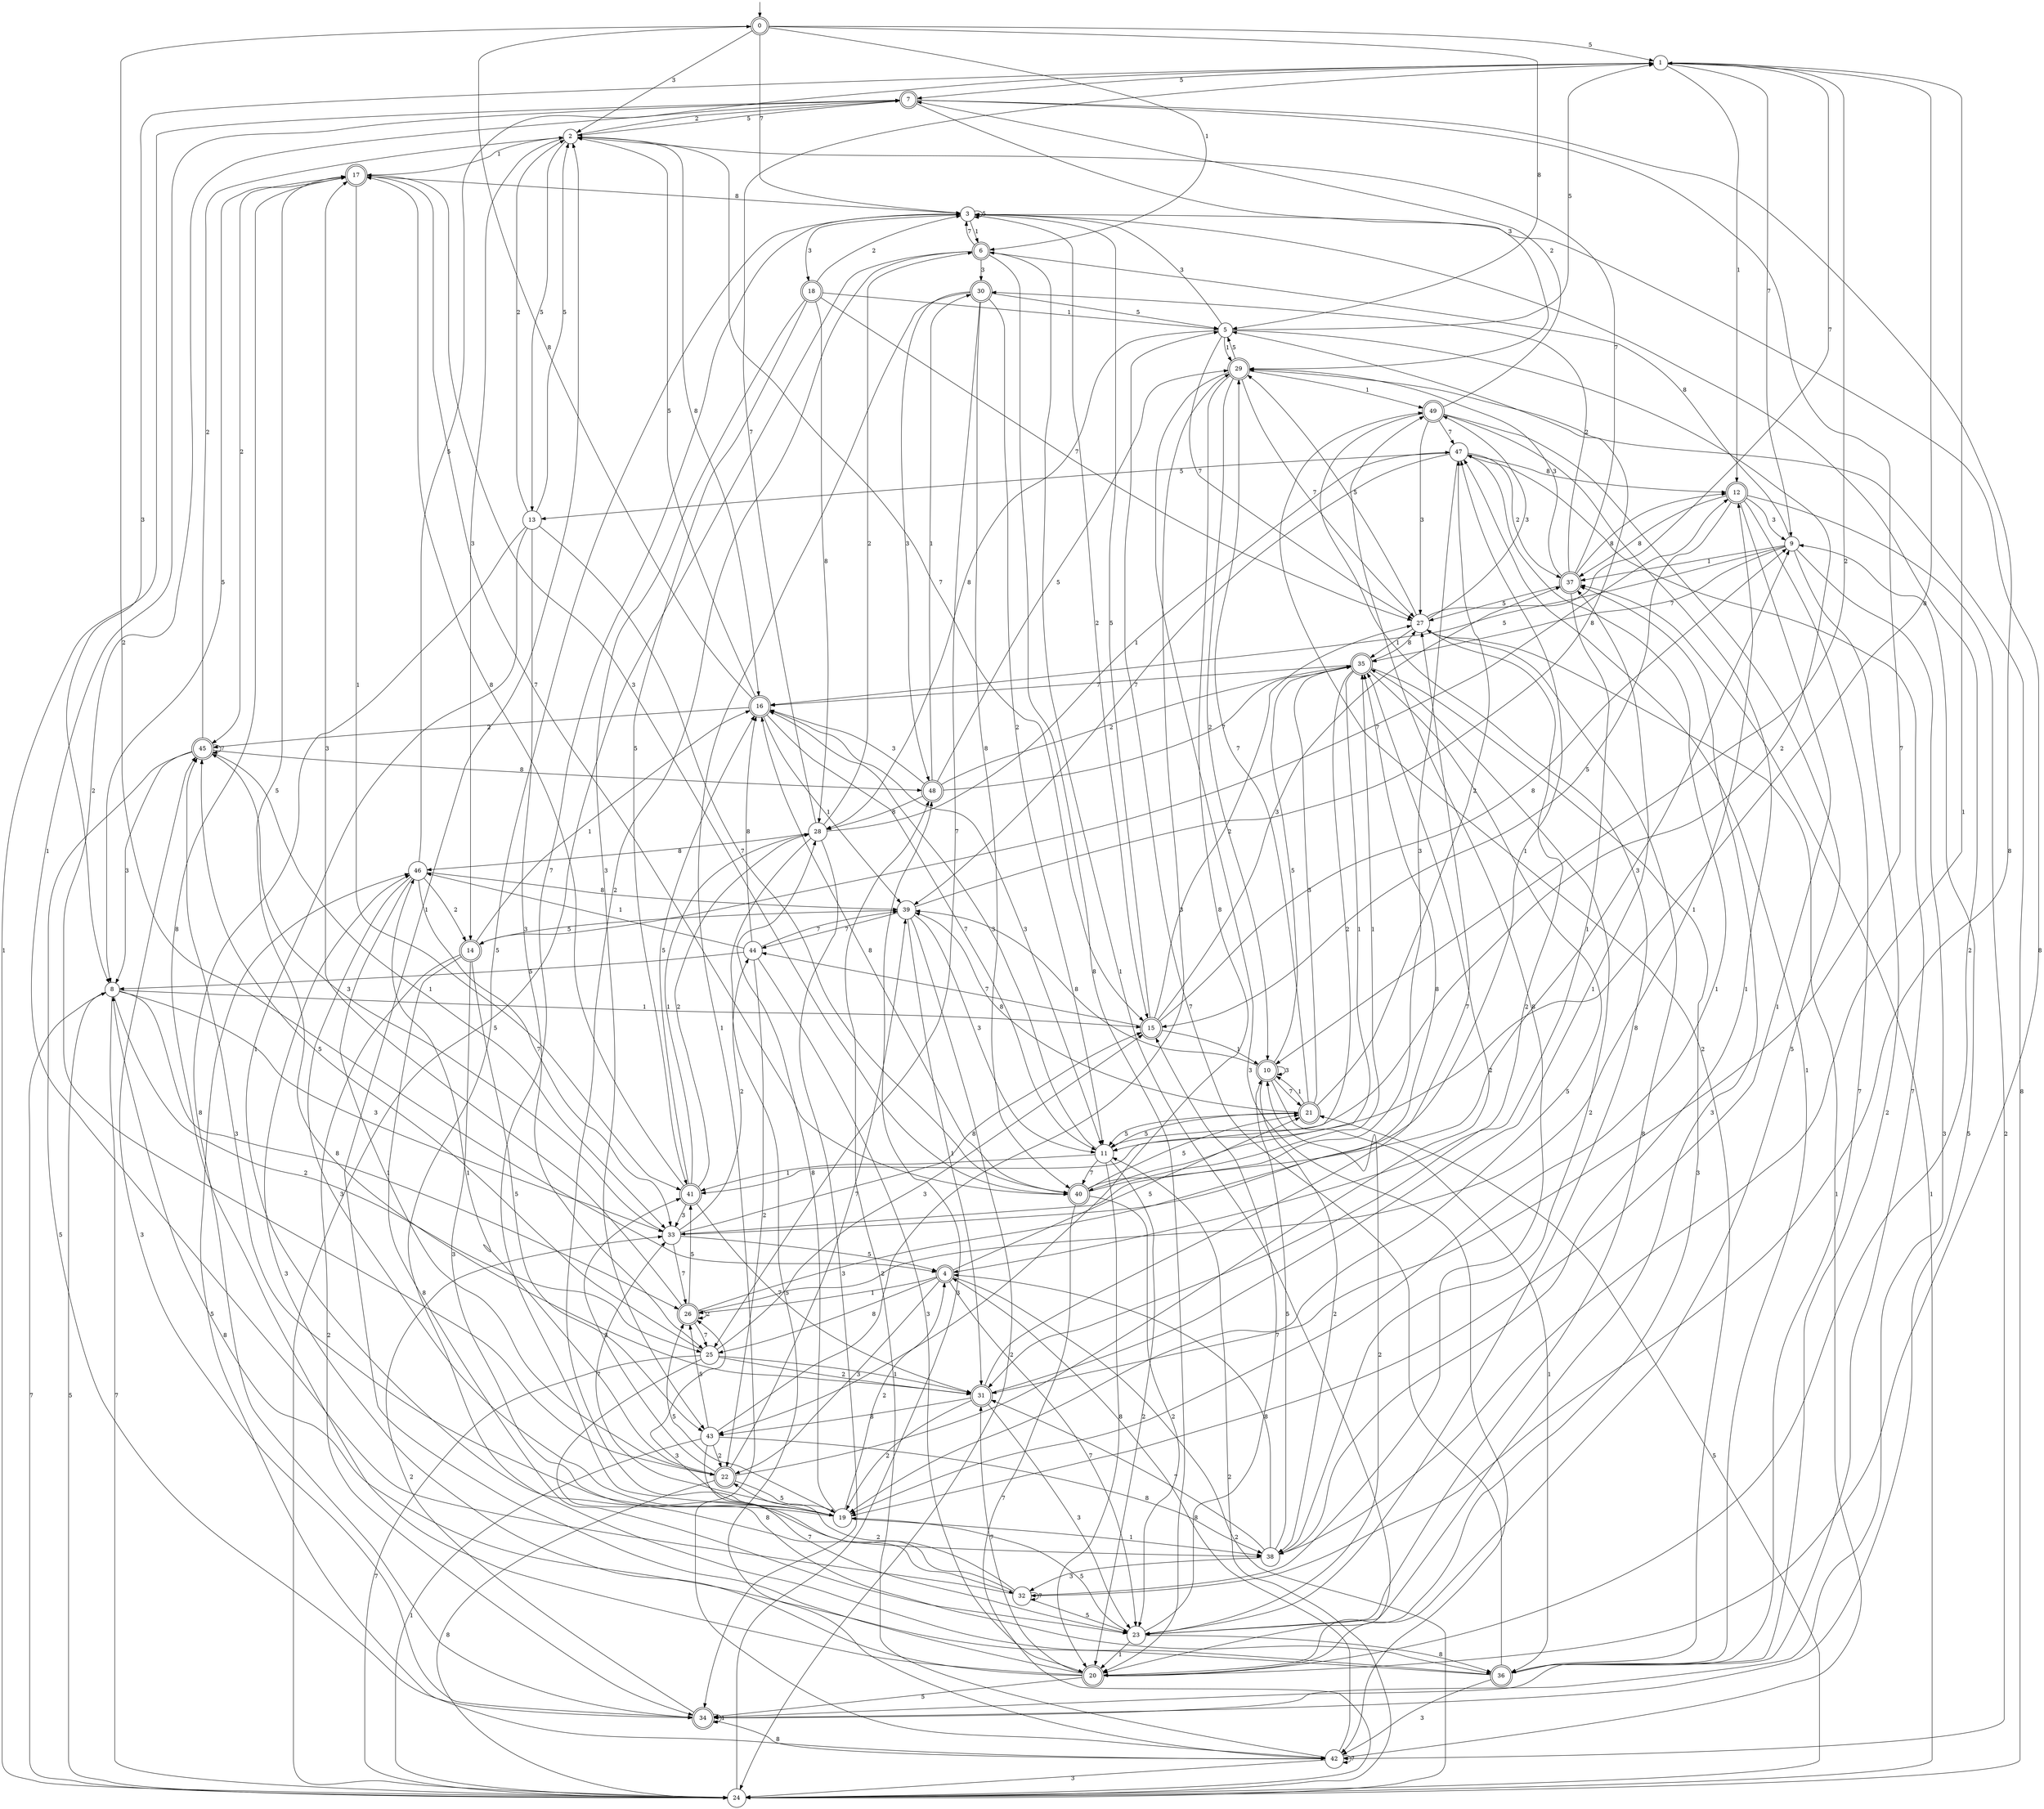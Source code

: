 digraph g {

	s0 [shape="doublecircle" label="0"];
	s1 [shape="circle" label="1"];
	s2 [shape="circle" label="2"];
	s3 [shape="circle" label="3"];
	s4 [shape="doublecircle" label="4"];
	s5 [shape="circle" label="5"];
	s6 [shape="doublecircle" label="6"];
	s7 [shape="doublecircle" label="7"];
	s8 [shape="circle" label="8"];
	s9 [shape="circle" label="9"];
	s10 [shape="doublecircle" label="10"];
	s11 [shape="circle" label="11"];
	s12 [shape="doublecircle" label="12"];
	s13 [shape="circle" label="13"];
	s14 [shape="doublecircle" label="14"];
	s15 [shape="doublecircle" label="15"];
	s16 [shape="doublecircle" label="16"];
	s17 [shape="doublecircle" label="17"];
	s18 [shape="doublecircle" label="18"];
	s19 [shape="circle" label="19"];
	s20 [shape="doublecircle" label="20"];
	s21 [shape="doublecircle" label="21"];
	s22 [shape="doublecircle" label="22"];
	s23 [shape="circle" label="23"];
	s24 [shape="circle" label="24"];
	s25 [shape="circle" label="25"];
	s26 [shape="doublecircle" label="26"];
	s27 [shape="circle" label="27"];
	s28 [shape="circle" label="28"];
	s29 [shape="doublecircle" label="29"];
	s30 [shape="doublecircle" label="30"];
	s31 [shape="doublecircle" label="31"];
	s32 [shape="circle" label="32"];
	s33 [shape="circle" label="33"];
	s34 [shape="doublecircle" label="34"];
	s35 [shape="doublecircle" label="35"];
	s36 [shape="doublecircle" label="36"];
	s37 [shape="doublecircle" label="37"];
	s38 [shape="circle" label="38"];
	s39 [shape="circle" label="39"];
	s40 [shape="doublecircle" label="40"];
	s41 [shape="doublecircle" label="41"];
	s42 [shape="circle" label="42"];
	s43 [shape="circle" label="43"];
	s44 [shape="circle" label="44"];
	s45 [shape="doublecircle" label="45"];
	s46 [shape="circle" label="46"];
	s47 [shape="circle" label="47"];
	s48 [shape="doublecircle" label="48"];
	s49 [shape="doublecircle" label="49"];
	s0 -> s1 [label="5"];
	s0 -> s2 [label="3"];
	s0 -> s3 [label="7"];
	s0 -> s4 [label="2"];
	s0 -> s5 [label="8"];
	s0 -> s6 [label="1"];
	s1 -> s7 [label="5"];
	s1 -> s8 [label="3"];
	s1 -> s9 [label="7"];
	s1 -> s10 [label="2"];
	s1 -> s11 [label="8"];
	s1 -> s12 [label="1"];
	s2 -> s13 [label="5"];
	s2 -> s14 [label="3"];
	s2 -> s15 [label="7"];
	s2 -> s7 [label="2"];
	s2 -> s16 [label="8"];
	s2 -> s17 [label="1"];
	s3 -> s3 [label="5"];
	s3 -> s18 [label="3"];
	s3 -> s19 [label="7"];
	s3 -> s15 [label="2"];
	s3 -> s20 [label="8"];
	s3 -> s6 [label="1"];
	s4 -> s21 [label="5"];
	s4 -> s22 [label="3"];
	s4 -> s23 [label="7"];
	s4 -> s24 [label="2"];
	s4 -> s25 [label="8"];
	s4 -> s26 [label="1"];
	s5 -> s1 [label="5"];
	s5 -> s3 [label="3"];
	s5 -> s27 [label="7"];
	s5 -> s11 [label="2"];
	s5 -> s28 [label="8"];
	s5 -> s29 [label="1"];
	s6 -> s24 [label="5"];
	s6 -> s30 [label="3"];
	s6 -> s3 [label="7"];
	s6 -> s19 [label="2"];
	s6 -> s20 [label="8"];
	s6 -> s20 [label="1"];
	s7 -> s2 [label="5"];
	s7 -> s29 [label="3"];
	s7 -> s31 [label="7"];
	s7 -> s22 [label="2"];
	s7 -> s32 [label="8"];
	s7 -> s24 [label="1"];
	s8 -> s24 [label="5"];
	s8 -> s33 [label="3"];
	s8 -> s24 [label="7"];
	s8 -> s25 [label="2"];
	s8 -> s26 [label="8"];
	s8 -> s15 [label="1"];
	s9 -> s16 [label="5"];
	s9 -> s34 [label="3"];
	s9 -> s35 [label="7"];
	s9 -> s36 [label="2"];
	s9 -> s6 [label="8"];
	s9 -> s37 [label="1"];
	s10 -> s35 [label="5"];
	s10 -> s10 [label="3"];
	s10 -> s21 [label="7"];
	s10 -> s38 [label="2"];
	s10 -> s39 [label="8"];
	s10 -> s36 [label="1"];
	s11 -> s21 [label="5"];
	s11 -> s16 [label="3"];
	s11 -> s40 [label="7"];
	s11 -> s20 [label="2"];
	s11 -> s20 [label="8"];
	s11 -> s41 [label="1"];
	s12 -> s15 [label="5"];
	s12 -> s9 [label="3"];
	s12 -> s36 [label="7"];
	s12 -> s42 [label="2"];
	s12 -> s37 [label="8"];
	s12 -> s19 [label="1"];
	s13 -> s2 [label="5"];
	s13 -> s25 [label="3"];
	s13 -> s40 [label="7"];
	s13 -> s2 [label="2"];
	s13 -> s34 [label="8"];
	s13 -> s32 [label="1"];
	s14 -> s43 [label="5"];
	s14 -> s38 [label="3"];
	s14 -> s12 [label="7"];
	s14 -> s34 [label="2"];
	s14 -> s23 [label="8"];
	s14 -> s16 [label="1"];
	s15 -> s3 [label="5"];
	s15 -> s37 [label="3"];
	s15 -> s44 [label="7"];
	s15 -> s27 [label="2"];
	s15 -> s9 [label="8"];
	s15 -> s10 [label="1"];
	s16 -> s2 [label="5"];
	s16 -> s11 [label="3"];
	s16 -> s11 [label="7"];
	s16 -> s45 [label="2"];
	s16 -> s0 [label="8"];
	s16 -> s39 [label="1"];
	s17 -> s8 [label="5"];
	s17 -> s40 [label="3"];
	s17 -> s40 [label="7"];
	s17 -> s45 [label="2"];
	s17 -> s3 [label="8"];
	s17 -> s41 [label="1"];
	s18 -> s41 [label="5"];
	s18 -> s43 [label="3"];
	s18 -> s27 [label="7"];
	s18 -> s3 [label="2"];
	s18 -> s28 [label="8"];
	s18 -> s5 [label="1"];
	s19 -> s26 [label="5"];
	s19 -> s45 [label="3"];
	s19 -> s33 [label="7"];
	s19 -> s4 [label="2"];
	s19 -> s28 [label="8"];
	s19 -> s38 [label="1"];
	s20 -> s34 [label="5"];
	s20 -> s46 [label="3"];
	s20 -> s31 [label="7"];
	s20 -> s3 [label="2"];
	s20 -> s17 [label="8"];
	s20 -> s2 [label="1"];
	s21 -> s11 [label="5"];
	s21 -> s35 [label="3"];
	s21 -> s29 [label="7"];
	s21 -> s47 [label="2"];
	s21 -> s39 [label="8"];
	s21 -> s10 [label="1"];
	s22 -> s19 [label="5"];
	s22 -> s41 [label="3"];
	s22 -> s39 [label="7"];
	s22 -> s35 [label="2"];
	s22 -> s24 [label="8"];
	s22 -> s46 [label="1"];
	s23 -> s19 [label="5"];
	s23 -> s37 [label="3"];
	s23 -> s15 [label="7"];
	s23 -> s10 [label="2"];
	s23 -> s36 [label="8"];
	s23 -> s20 [label="1"];
	s24 -> s21 [label="5"];
	s24 -> s48 [label="3"];
	s24 -> s8 [label="7"];
	s24 -> s11 [label="2"];
	s24 -> s29 [label="8"];
	s24 -> s37 [label="1"];
	s25 -> s45 [label="5"];
	s25 -> s15 [label="3"];
	s25 -> s24 [label="7"];
	s25 -> s31 [label="2"];
	s25 -> s36 [label="8"];
	s25 -> s31 [label="1"];
	s26 -> s41 [label="5"];
	s26 -> s17 [label="3"];
	s26 -> s25 [label="7"];
	s26 -> s26 [label="2"];
	s26 -> s35 [label="8"];
	s26 -> s12 [label="1"];
	s27 -> s29 [label="5"];
	s27 -> s49 [label="3"];
	s27 -> s1 [label="7"];
	s27 -> s31 [label="2"];
	s27 -> s23 [label="8"];
	s27 -> s35 [label="1"];
	s28 -> s42 [label="5"];
	s28 -> s34 [label="3"];
	s28 -> s1 [label="7"];
	s28 -> s6 [label="2"];
	s28 -> s46 [label="8"];
	s28 -> s47 [label="1"];
	s29 -> s5 [label="5"];
	s29 -> s42 [label="3"];
	s29 -> s27 [label="7"];
	s29 -> s10 [label="2"];
	s29 -> s43 [label="8"];
	s29 -> s49 [label="1"];
	s30 -> s5 [label="5"];
	s30 -> s48 [label="3"];
	s30 -> s25 [label="7"];
	s30 -> s11 [label="2"];
	s30 -> s40 [label="8"];
	s30 -> s42 [label="1"];
	s31 -> s17 [label="5"];
	s31 -> s23 [label="3"];
	s31 -> s27 [label="7"];
	s31 -> s19 [label="2"];
	s31 -> s43 [label="8"];
	s31 -> s37 [label="1"];
	s32 -> s23 [label="5"];
	s32 -> s26 [label="3"];
	s32 -> s32 [label="7"];
	s32 -> s22 [label="2"];
	s32 -> s49 [label="8"];
	s32 -> s7 [label="1"];
	s33 -> s4 [label="5"];
	s33 -> s45 [label="3"];
	s33 -> s26 [label="7"];
	s33 -> s44 [label="2"];
	s33 -> s15 [label="8"];
	s33 -> s47 [label="1"];
	s34 -> s9 [label="5"];
	s34 -> s45 [label="3"];
	s34 -> s47 [label="7"];
	s34 -> s33 [label="2"];
	s34 -> s42 [label="8"];
	s34 -> s34 [label="1"];
	s35 -> s19 [label="5"];
	s35 -> s20 [label="3"];
	s35 -> s16 [label="7"];
	s35 -> s41 [label="2"];
	s35 -> s27 [label="8"];
	s35 -> s40 [label="1"];
	s36 -> s3 [label="5"];
	s36 -> s42 [label="3"];
	s36 -> s5 [label="7"];
	s36 -> s49 [label="2"];
	s36 -> s8 [label="8"];
	s36 -> s47 [label="1"];
	s37 -> s27 [label="5"];
	s37 -> s29 [label="3"];
	s37 -> s2 [label="7"];
	s37 -> s30 [label="2"];
	s37 -> s12 [label="8"];
	s37 -> s4 [label="1"];
	s38 -> s10 [label="5"];
	s38 -> s32 [label="3"];
	s38 -> s31 [label="7"];
	s38 -> s35 [label="2"];
	s38 -> s4 [label="8"];
	s38 -> s1 [label="1"];
	s39 -> s14 [label="5"];
	s39 -> s11 [label="3"];
	s39 -> s44 [label="7"];
	s39 -> s24 [label="2"];
	s39 -> s5 [label="8"];
	s39 -> s31 [label="1"];
	s40 -> s21 [label="5"];
	s40 -> s9 [label="3"];
	s40 -> s24 [label="7"];
	s40 -> s23 [label="2"];
	s40 -> s16 [label="8"];
	s40 -> s35 [label="1"];
	s41 -> s16 [label="5"];
	s41 -> s33 [label="3"];
	s41 -> s31 [label="7"];
	s41 -> s28 [label="2"];
	s41 -> s17 [label="8"];
	s41 -> s28 [label="1"];
	s42 -> s46 [label="5"];
	s42 -> s24 [label="3"];
	s42 -> s42 [label="7"];
	s42 -> s48 [label="2"];
	s42 -> s4 [label="8"];
	s42 -> s27 [label="1"];
	s43 -> s26 [label="5"];
	s43 -> s29 [label="3"];
	s43 -> s23 [label="7"];
	s43 -> s22 [label="2"];
	s43 -> s38 [label="8"];
	s43 -> s24 [label="1"];
	s44 -> s8 [label="5"];
	s44 -> s20 [label="3"];
	s44 -> s39 [label="7"];
	s44 -> s22 [label="2"];
	s44 -> s16 [label="8"];
	s44 -> s46 [label="1"];
	s45 -> s34 [label="5"];
	s45 -> s8 [label="3"];
	s45 -> s45 [label="7"];
	s45 -> s2 [label="2"];
	s45 -> s48 [label="8"];
	s45 -> s33 [label="1"];
	s46 -> s1 [label="5"];
	s46 -> s19 [label="3"];
	s46 -> s33 [label="7"];
	s46 -> s14 [label="2"];
	s46 -> s39 [label="8"];
	s46 -> s22 [label="1"];
	s47 -> s13 [label="5"];
	s47 -> s33 [label="3"];
	s47 -> s39 [label="7"];
	s47 -> s37 [label="2"];
	s47 -> s12 [label="8"];
	s47 -> s19 [label="1"];
	s48 -> s29 [label="5"];
	s48 -> s16 [label="3"];
	s48 -> s35 [label="7"];
	s48 -> s35 [label="2"];
	s48 -> s28 [label="8"];
	s48 -> s30 [label="1"];
	s49 -> s20 [label="5"];
	s49 -> s27 [label="3"];
	s49 -> s47 [label="7"];
	s49 -> s7 [label="2"];
	s49 -> s23 [label="8"];
	s49 -> s38 [label="1"];

__start0 [label="" shape="none" width="0" height="0"];
__start0 -> s0;

}
